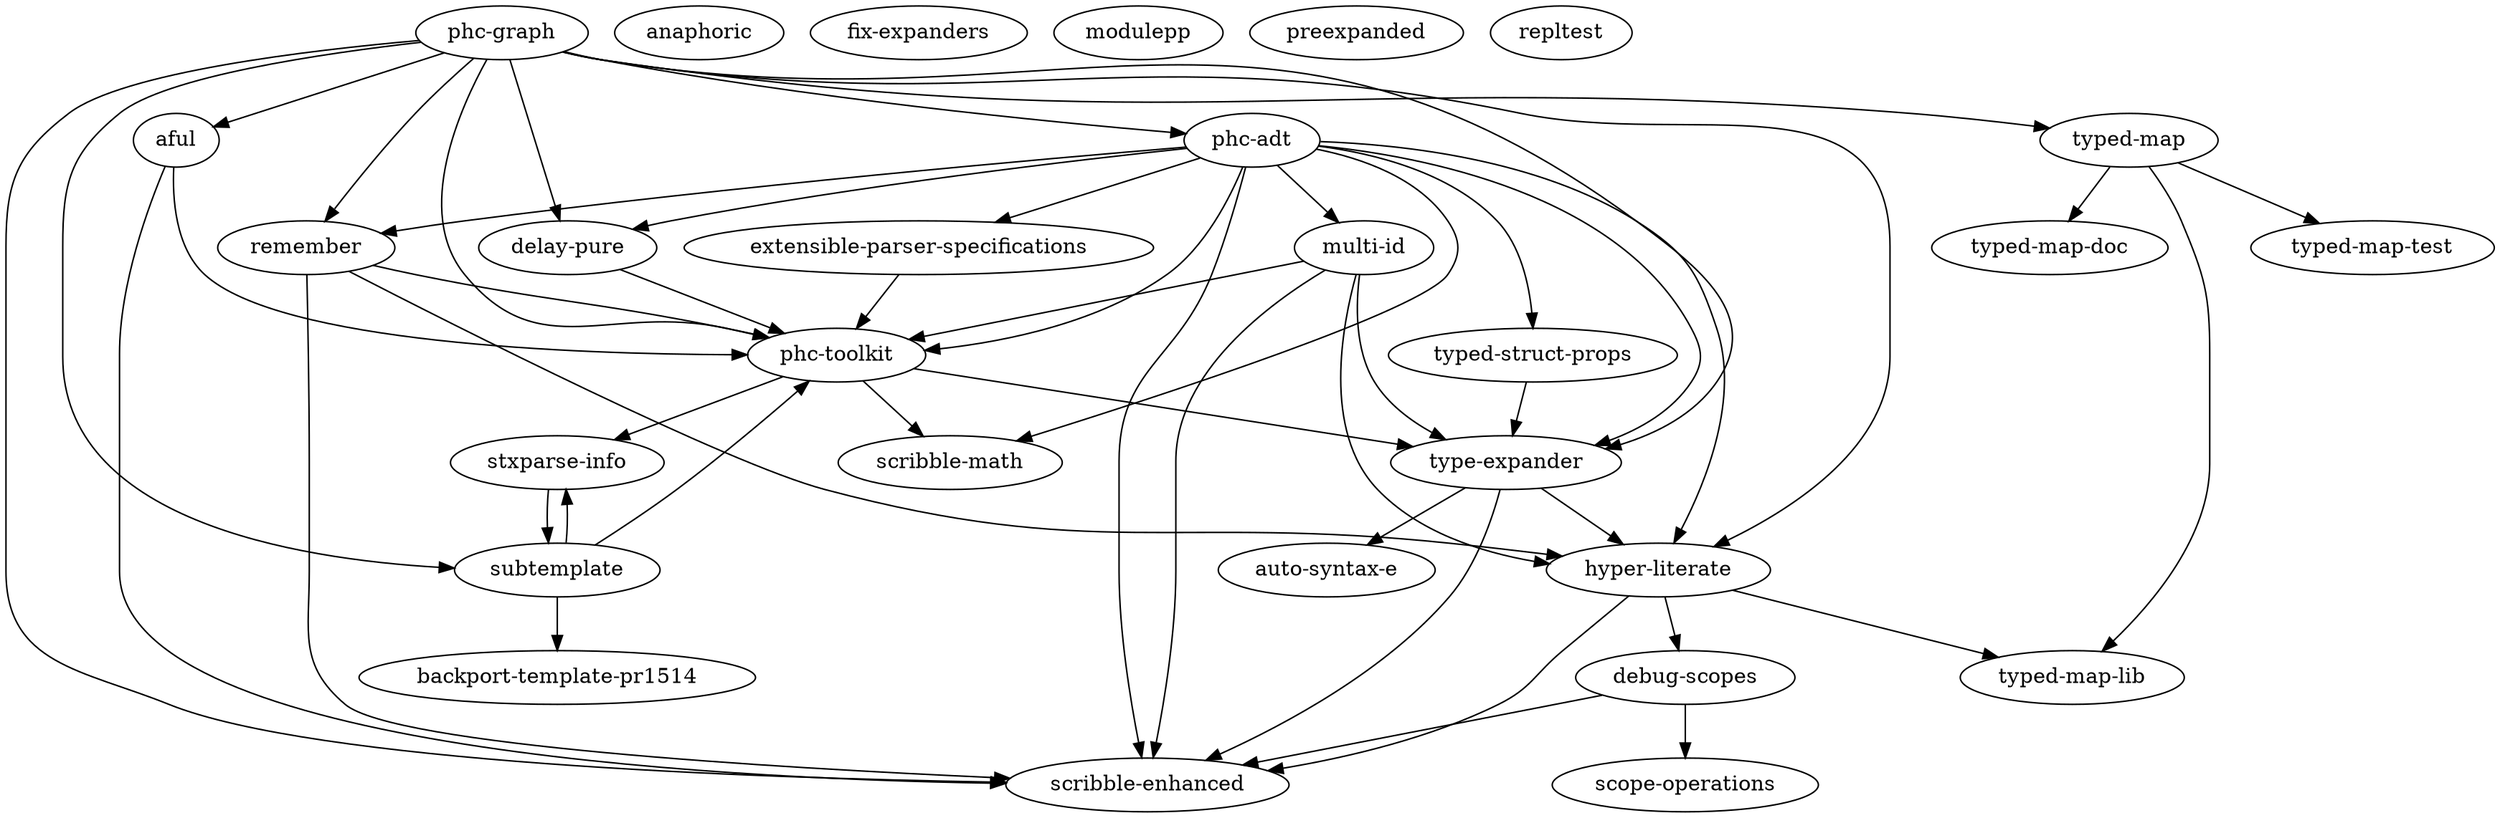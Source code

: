 digraph packages {
  /* "phc-toolkit" [color=red]
     "stxparse-info" [color=red]
     "delay-pure" [color=red] */

  "aful" -> "phc-toolkit"
  "aful" -> "scribble-enhanced"
  "anaphoric"
  "auto-syntax-e"
  "debug-scopes" -> "scribble-enhanced"
  "debug-scopes" -> "scope-operations"
  "delay-pure" -> "phc-toolkit"
  "extensible-parser-specifications" -> "phc-toolkit"
  "fix-expanders"
  "hyper-literate" -> "debug-scopes"
  "hyper-literate" -> "scribble-enhanced"
  "hyper-literate" -> "typed-map-lib"
  "modulepp"
  "multi-id" -> "hyper-literate"
  "multi-id" -> "phc-toolkit"
  "multi-id" -> "scribble-enhanced"
  "multi-id" -> "type-expander"
  "phc-adt" -> "delay-pure"
  "phc-adt" -> "extensible-parser-specifications"
  "phc-adt" -> "hyper-literate"
  "phc-adt" -> "multi-id"
  "phc-adt" -> "phc-toolkit"
  "phc-adt" -> "remember"
  "phc-adt" -> "scribble-enhanced"
  "phc-adt" -> "scribble-math"
  "phc-adt" -> "typed-struct-props"
  "phc-adt" -> "type-expander"
  "phc-graph" -> "aful"
  "phc-graph" -> "delay-pure"
  "phc-graph" -> "hyper-literate"
  "phc-graph" -> "phc-adt"
  "phc-graph" -> "phc-toolkit"
  "phc-graph" -> "remember"
  "phc-graph" -> "scribble-enhanced"
  "phc-graph" -> "subtemplate"
  "phc-graph" -> "typed-map"
  "phc-graph" -> "type-expander"
  "phc-toolkit" -> "scribble-math"
  "phc-toolkit" -> "type-expander"
  "phc-toolkit" -> "stxparse-info"
  "preexpanded"
  "remember" -> "hyper-literate"
  "remember" -> "phc-toolkit"
  "remember" -> "scribble-enhanced"
  "repltest"
  "scope-operations"
  "scribble-enhanced"
  "scribble-math"
  "stxparse-info" -> "subtemplate"
  "subtemplate" -> "backport-template-pr1514"
  "subtemplate" -> "phc-toolkit"
  "subtemplate" -> "stxparse-info"
  "typed-map" -> "typed-map-doc"
  "typed-map" -> "typed-map-lib"
  "typed-map" -> "typed-map-test"
  "typed-struct-props" -> "type-expander"
  "type-expander" -> "auto-syntax-e"
  "type-expander" -> "hyper-literate"
  "type-expander" -> "scribble-enhanced"
}
